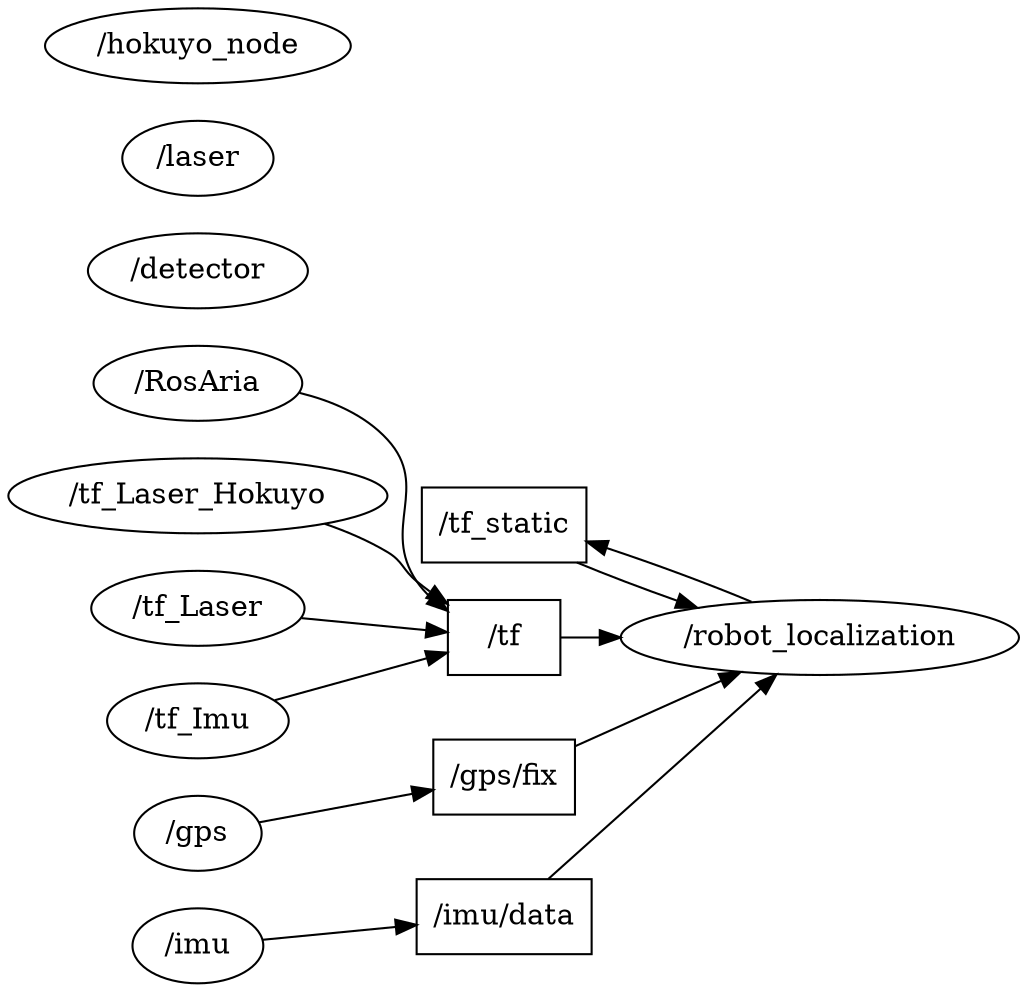 digraph graphname {
	graph [bb="0,0,404,468",
		compound=True,
		rank=same,
		rankdir=LR,
		ranksep=0.2
	];
	node [label="\N"];
	t__tf_static	 [URL=topic_3A_tf_static,
		height=0.5,
		label="/tf_static",
		pos="200,220",
		shape=box,
		width=0.88889];
	n__robot_localization	 [URL=_robot_localization,
		height=0.5,
		label="/robot_localization",
		pos="326,166",
		shape=ellipse,
		width=2.1484];
	t__tf_static -> n__robot_localization	 [penwidth=1,
		pos="e,277.51,180.1 229.14,201.99 240.75,196.17 254.65,189.8 268.21,184"];
	t__tf	 [URL=topic_3A_tf,
		height=0.5,
		label="/tf",
		pos="200,166",
		shape=box,
		width=0.75];
	t__tf -> n__robot_localization	 [penwidth=1,
		pos="e,248.33,166 227.3,166 230.7,166 234.31,166 238.08,166"];
	t__gps_fix	 [URL=topic_3A_gps_fix,
		height=0.5,
		label="/gps/fix",
		pos="200,85",
		shape=box,
		width=0.80556];
	t__gps_fix -> n__robot_localization	 [penwidth=1,
		pos="e,298.96,148.99 228.83,103.18 247.03,115.07 270.95,130.7 290.38,143.39"];
	t__imu_data	 [URL=topic_3A_imu_data,
		height=0.5,
		label="/imu/data",
		pos="200,31",
		shape=box,
		width=0.94444];
	t__imu_data -> n__robot_localization	 [penwidth=1,
		pos="e,311.44,147.92 224.2,49.061 227.58,51.952 230.94,54.986 234,58 260.48,84.098 287.51,117.17 305.16,139.8"];
	n__robot_localization -> t__tf_static	 [penwidth=1,
		pos="e,232.29,212.33 298.75,183.06 282.22,191.43 260.53,201.13 241.78,208.63"];
	n__detector	 [URL=_detector,
		height=0.5,
		label="/detector",
		pos="76,342",
		shape=ellipse,
		width=1.1555];
	n__RosAria	 [URL=_RosAria,
		height=0.5,
		label="/RosAria",
		pos="76,288",
		shape=ellipse,
		width=1.1735];
	n__RosAria -> t__tf	 [penwidth=1,
		pos="e,173.01,184.16 116.12,281.91 129.24,277.99 142.85,271.56 152,261 172.21,237.68 150.03,219.4 166,193 166.18,192.7 166.36,192.41 166.55,192.11"];
	n__tf_Laser_Hokuyo	 [URL=_tf_Laser_Hokuyo,
		height=0.5,
		label="/tf_Laser_Hokuyo",
		pos="76,234",
		shape=ellipse,
		width=2.0943];
	n__tf_Laser_Hokuyo -> t__tf	 [penwidth=1,
		pos="e,176.38,184 125.29,220.17 134.51,216.56 143.82,212.19 152,207 159.43,202.29 159.48,198.9 166,193 166.82,192.25 167.66,191.5 168.52,190.75"];
	n__tf_Laser	 [URL=_tf_Laser,
		height=0.5,
		label="/tf_Laser",
		pos="76,180",
		shape=ellipse,
		width=1.1735];
	n__tf_Laser -> t__tf	 [penwidth=1,
		pos="e,172.81,169.01 116.95,175.42 131.71,173.72 148.35,171.81 162.76,170.16"];
	n__imu	 [URL=_imu,
		height=0.5,
		label="/imu",
		pos="76,18",
		shape=ellipse,
		width=0.75827];
	n__imu -> t__imu_data	 [penwidth=1,
		pos="e,165.89,27.472 103.17,20.789 118.51,22.423 138.26,24.527 155.84,26.401"];
	n__tf_Imu	 [URL=_tf_Imu,
		height=0.5,
		label="/tf_Imu",
		pos="76,126",
		shape=ellipse,
		width=1.0471];
	n__tf_Imu -> t__tf	 [penwidth=1,
		pos="e,172.64,157.36 107.47,135.99 124.23,141.48 145.12,148.34 162.72,154.1"];
	n__laser	 [URL=_laser,
		height=0.5,
		label="/laser",
		pos="76,396",
		shape=ellipse,
		width=0.83048];
	n__hokuyo_node	 [URL=_hokuyo_node,
		height=0.5,
		label="/hokuyo_node",
		pos="76,450",
		shape=ellipse,
		width=1.6971];
	n__gps	 [URL=_gps,
		height=0.5,
		label="/gps",
		pos="76,72",
		shape=ellipse,
		width=0.75];
	n__gps -> t__gps_fix	 [penwidth=1,
		pos="e,170.61,81.975 102.87,74.757 119.63,76.543 141.76,78.901 160.56,80.904"];
}
